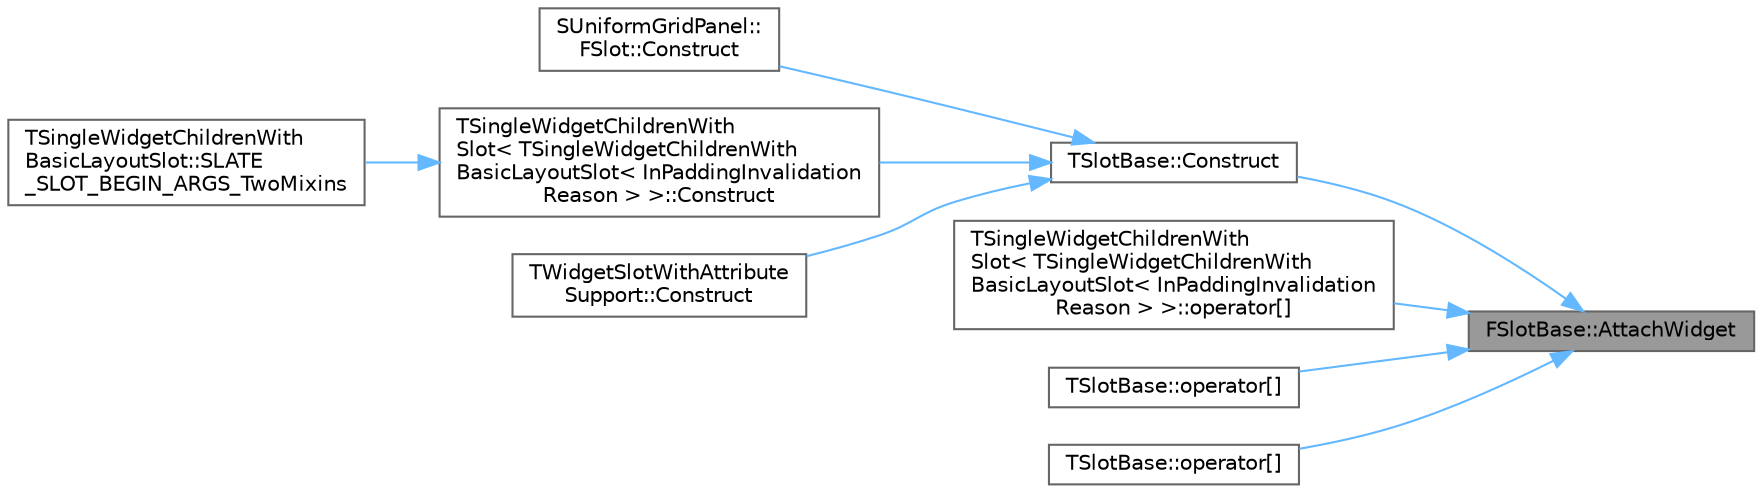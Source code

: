 digraph "FSlotBase::AttachWidget"
{
 // INTERACTIVE_SVG=YES
 // LATEX_PDF_SIZE
  bgcolor="transparent";
  edge [fontname=Helvetica,fontsize=10,labelfontname=Helvetica,labelfontsize=10];
  node [fontname=Helvetica,fontsize=10,shape=box,height=0.2,width=0.4];
  rankdir="RL";
  Node1 [id="Node000001",label="FSlotBase::AttachWidget",height=0.2,width=0.4,color="gray40", fillcolor="grey60", style="filled", fontcolor="black",tooltip="Attach the child widget the slot now owns."];
  Node1 -> Node2 [id="edge1_Node000001_Node000002",dir="back",color="steelblue1",style="solid",tooltip=" "];
  Node2 [id="Node000002",label="TSlotBase::Construct",height=0.2,width=0.4,color="grey40", fillcolor="white", style="filled",URL="$d1/da2/classTSlotBase.html#aab744b726266b0a976605b48e85bf30b",tooltip=" "];
  Node2 -> Node3 [id="edge2_Node000002_Node000003",dir="back",color="steelblue1",style="solid",tooltip=" "];
  Node3 [id="Node000003",label="SUniformGridPanel::\lFSlot::Construct",height=0.2,width=0.4,color="grey40", fillcolor="white", style="filled",URL="$dc/d9c/structSUniformGridPanel_1_1FSlot.html#aae488b701c75f3398f778ee72f52c12e",tooltip=" "];
  Node2 -> Node4 [id="edge3_Node000002_Node000004",dir="back",color="steelblue1",style="solid",tooltip=" "];
  Node4 [id="Node000004",label="TSingleWidgetChildrenWith\lSlot\< TSingleWidgetChildrenWith\lBasicLayoutSlot\< InPaddingInvalidation\lReason \> \>::Construct",height=0.2,width=0.4,color="grey40", fillcolor="white", style="filled",URL="$d4/d56/classTSingleWidgetChildrenWithSlot.html#a84e106bbb25b87f01275181f968c3db9",tooltip=" "];
  Node4 -> Node5 [id="edge4_Node000004_Node000005",dir="back",color="steelblue1",style="solid",tooltip=" "];
  Node5 [id="Node000005",label="TSingleWidgetChildrenWith\lBasicLayoutSlot::SLATE\l_SLOT_BEGIN_ARGS_TwoMixins",height=0.2,width=0.4,color="grey40", fillcolor="white", style="filled",URL="$dc/d55/classTSingleWidgetChildrenWithBasicLayoutSlot.html#a3f09a0b25fd9599b97df39c0b5ba1293",tooltip=" "];
  Node2 -> Node6 [id="edge5_Node000002_Node000006",dir="back",color="steelblue1",style="solid",tooltip=" "];
  Node6 [id="Node000006",label="TWidgetSlotWithAttribute\lSupport::Construct",height=0.2,width=0.4,color="grey40", fillcolor="white", style="filled",URL="$d6/dc2/classTWidgetSlotWithAttributeSupport.html#acc44ba504de6dd71747da4dd91ff51c4",tooltip=" "];
  Node1 -> Node7 [id="edge6_Node000001_Node000007",dir="back",color="steelblue1",style="solid",tooltip=" "];
  Node7 [id="Node000007",label="TSingleWidgetChildrenWith\lSlot\< TSingleWidgetChildrenWith\lBasicLayoutSlot\< InPaddingInvalidation\lReason \> \>::operator[]",height=0.2,width=0.4,color="grey40", fillcolor="white", style="filled",URL="$d4/d56/classTSingleWidgetChildrenWithSlot.html#ab0b42cf990ad3c25a2729aee92bfbdb7",tooltip=" "];
  Node1 -> Node8 [id="edge7_Node000001_Node000008",dir="back",color="steelblue1",style="solid",tooltip=" "];
  Node8 [id="Node000008",label="TSlotBase::operator[]",height=0.2,width=0.4,color="grey40", fillcolor="white", style="filled",URL="$d1/da2/classTSlotBase.html#a906d8e490f61abe3fa9039554eb4e772",tooltip=" "];
  Node1 -> Node9 [id="edge8_Node000001_Node000009",dir="back",color="steelblue1",style="solid",tooltip=" "];
  Node9 [id="Node000009",label="TSlotBase::operator[]",height=0.2,width=0.4,color="grey40", fillcolor="white", style="filled",URL="$d1/da2/classTSlotBase.html#a59c0326fdbc5ae01b9041e57ac37baa7",tooltip=" "];
}
